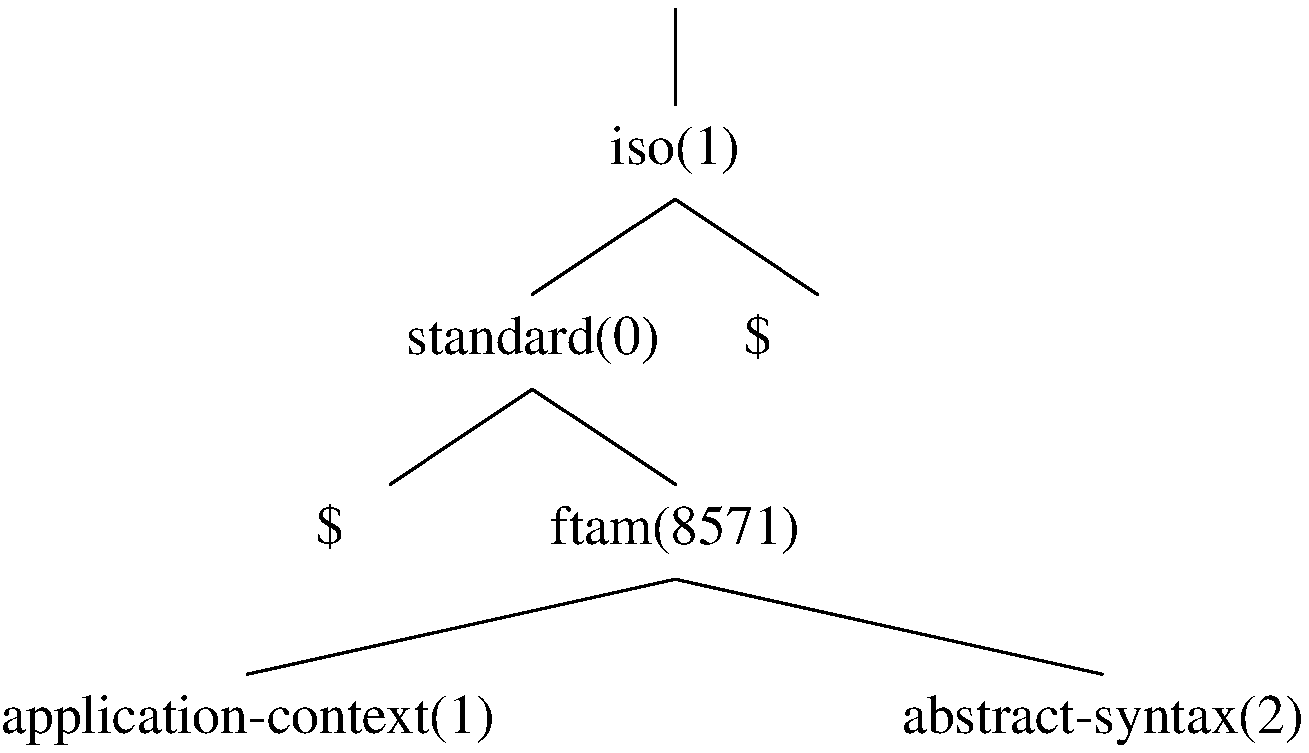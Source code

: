 .PS 4.75i
.ps 20
## figure A-9
lineht	=	2*lineht
##
C1:	circle invis "iso(1)"
	line from C1.n to (C1.n.x, C1.n.y+lineht/2)
##
C2:	circle invis "standard(0)" with .c at (C1.c.x-3*linewid/2, C1.c.y-lineht)
	line from C1.s to C2.n
C3:	circle invis "$\cdots$" with .c at (C1.c.x+3*linewid/2, C1.c.y-lineht)
	line from C1.s to C3.n
##
C6:	circle invis "$\cdots$" with .c at (C2.c.x-3*linewid/2, C2.c.y-lineht)
	line from C2.s to C6.n
C7:	circle invis "ftam(8571)" with .c at (C2.c.x+3*linewid/2, C2.c.y-lineht)
	line from C2.s to C7.n
##
D2:	circle invis "application-context(1)" with .c at (C7.c.x-9*linewid/2, C7.c.y-lineht)
	line from C7.s to D2.n
D3:	circle invis "" with .c at (C7.c.x-3*linewid/2, C7.c.y-lineht)
D4:	circle invis "" with .c at (C7.c.x+3*linewid/2, C7.c.y-lineht)
D5:	circle invis "abstract-syntax(2)" with .c at (C7.c.x+9*linewid/2, C7.c.y-lineht)
	line from C7.s to D5.n
##
lineht	=	lineht/2
##
.PE

